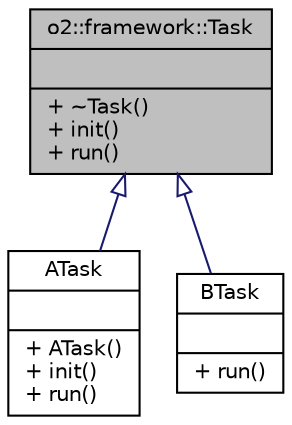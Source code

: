digraph "o2::framework::Task"
{
 // INTERACTIVE_SVG=YES
  bgcolor="transparent";
  edge [fontname="Helvetica",fontsize="10",labelfontname="Helvetica",labelfontsize="10"];
  node [fontname="Helvetica",fontsize="10",shape=record];
  Node1 [label="{o2::framework::Task\n||+ ~Task()\l+ init()\l+ run()\l}",height=0.2,width=0.4,color="black", fillcolor="grey75", style="filled" fontcolor="black"];
  Node1 -> Node2 [dir="back",color="midnightblue",fontsize="10",style="solid",arrowtail="onormal",fontname="Helvetica"];
  Node2 [label="{ATask\n||+ ATask()\l+ init()\l+ run()\l}",height=0.2,width=0.4,color="black",URL="$dd/d33/classATask.html"];
  Node1 -> Node3 [dir="back",color="midnightblue",fontsize="10",style="solid",arrowtail="onormal",fontname="Helvetica"];
  Node3 [label="{BTask\n||+ run()\l}",height=0.2,width=0.4,color="black",URL="$d7/d29/classBTask.html"];
}
